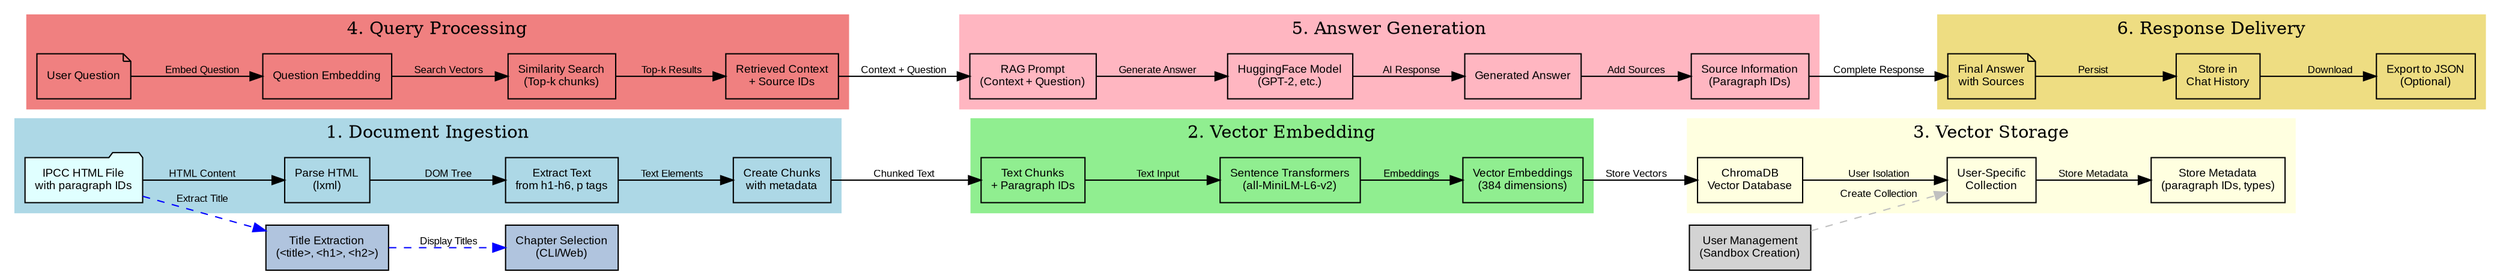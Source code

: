 digraph Information_Flow {
    // Graph settings
    rankdir=LR;
    node [shape=box, style=filled, fontname="Arial", fontsize=9];
    edge [fontname="Arial", fontsize=8];
    
    // Process steps
    subgraph cluster_ingestion {
        label="1. Document Ingestion";
        style=filled;
        color=lightblue;
        
        HTML_File [label="IPCC HTML File\nwith paragraph IDs", shape=folder, fillcolor=lightcyan];
        Parse_HTML [label="Parse HTML\n(lxml)", fillcolor=lightblue];
        Extract_Text [label="Extract Text\nfrom h1-h6, p tags", fillcolor=lightblue];
        Create_Chunks [label="Create Chunks\nwith metadata", fillcolor=lightblue];
    }
    
    subgraph cluster_embedding {
        label="2. Vector Embedding";
        style=filled;
        color=lightgreen;
        
        Text_Chunks [label="Text Chunks\n+ Paragraph IDs", fillcolor=lightgreen];
        Sentence_Transformers [label="Sentence Transformers\n(all-MiniLM-L6-v2)", fillcolor=lightgreen];
        Vector_Embeddings [label="Vector Embeddings\n(384 dimensions)", fillcolor=lightgreen];
    }
    
    subgraph cluster_storage {
        label="3. Vector Storage";
        style=filled;
        color=lightyellow;
        
        ChromaDB [label="ChromaDB\nVector Database", fillcolor=lightyellow];
        User_Collection [label="User-Specific\nCollection", fillcolor=lightyellow];
        Metadata_Store [label="Store Metadata\n(paragraph IDs, types)", fillcolor=lightyellow];
    }
    
    subgraph cluster_query {
        label="4. Query Processing";
        style=filled;
        color=lightcoral;
        
        User_Question [label="User Question", shape=note, fillcolor=lightcoral];
        Question_Embedding [label="Question Embedding", fillcolor=lightcoral];
        Similarity_Search [label="Similarity Search\n(Top-k chunks)", fillcolor=lightcoral];
        Retrieved_Context [label="Retrieved Context\n+ Source IDs", fillcolor=lightcoral];
    }
    
    subgraph cluster_generation {
        label="5. Answer Generation";
        style=filled;
        color=lightpink;
        
        RAG_Prompt [label="RAG Prompt\n(Context + Question)", fillcolor=lightpink];
        Language_Model [label="HuggingFace Model\n(GPT-2, etc.)", fillcolor=lightpink];
        Generated_Answer [label="Generated Answer", fillcolor=lightpink];
        Source_Info [label="Source Information\n(Paragraph IDs)", fillcolor=lightpink];
    }
    
    subgraph cluster_output {
        label="6. Response Delivery";
        style=filled;
        color=lightgoldenrod;
        
        Final_Answer [label="Final Answer\nwith Sources", shape=note, fillcolor=lightgoldenrod];
        Chat_History [label="Store in\nChat History", fillcolor=lightgoldenrod];
        Export_Data [label="Export to JSON\n(Optional)", fillcolor=lightgoldenrod];
    }
    
    // Flow connections
    HTML_File -> Parse_HTML [label="HTML Content"];
    Parse_HTML -> Extract_Text [label="DOM Tree"];
    Extract_Text -> Create_Chunks [label="Text Elements"];
    Create_Chunks -> Text_Chunks [label="Chunked Text"];
    
    Text_Chunks -> Sentence_Transformers [label="Text Input"];
    Sentence_Transformers -> Vector_Embeddings [label="Embeddings"];
    Vector_Embeddings -> ChromaDB [label="Store Vectors"];
    ChromaDB -> User_Collection [label="User Isolation"];
    User_Collection -> Metadata_Store [label="Store Metadata"];
    
    User_Question -> Question_Embedding [label="Embed Question"];
    Question_Embedding -> Similarity_Search [label="Search Vectors"];
    Similarity_Search -> Retrieved_Context [label="Top-k Results"];
    Retrieved_Context -> RAG_Prompt [label="Context + Question"];
    
    RAG_Prompt -> Language_Model [label="Generate Answer"];
    Language_Model -> Generated_Answer [label="AI Response"];
    Generated_Answer -> Source_Info [label="Add Sources"];
    Source_Info -> Final_Answer [label="Complete Response"];
    
    Final_Answer -> Chat_History [label="Persist"];
    Chat_History -> Export_Data [label="Download"];
    
    // Title extraction flow
    HTML_File -> Title_Extraction [label="Extract Title", style=dashed, color=blue];
    Title_Extraction [label="Title Extraction\n(<title>, <h1>, <h2>)", fillcolor=lightsteelblue];
    Title_Extraction -> Chapter_Selection [label="Display Titles", style=dashed, color=blue];
    Chapter_Selection [label="Chapter Selection\n(CLI/Web)", fillcolor=lightsteelblue];
    
    // User management flow
    User_Management [label="User Management\n(Sandbox Creation)", fillcolor=lightgray];
    User_Management -> User_Collection [label="Create Collection", style=dashed, color=gray];
    
    // Styling
    edge [color=black];
    node [margin=0.15];
} 